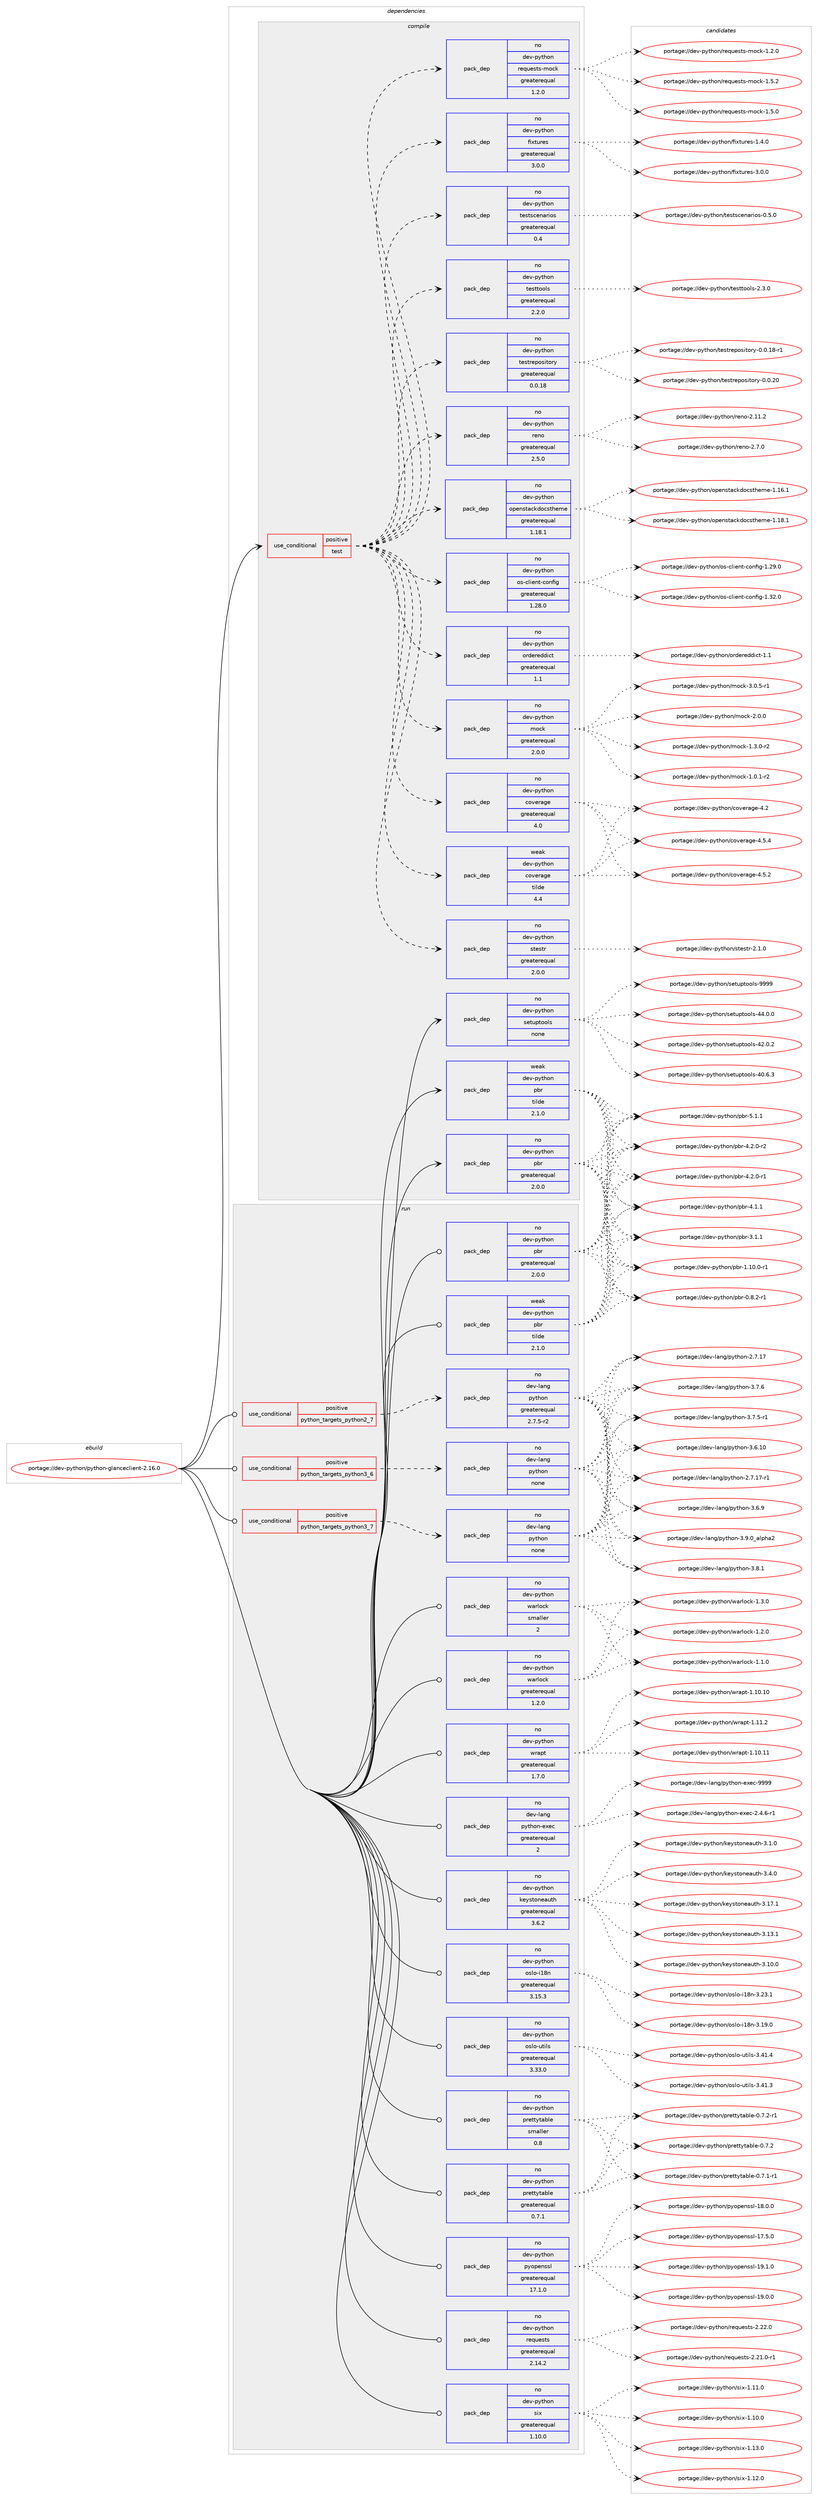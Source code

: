 digraph prolog {

# *************
# Graph options
# *************

newrank=true;
concentrate=true;
compound=true;
graph [rankdir=LR,fontname=Helvetica,fontsize=10,ranksep=1.5];#, ranksep=2.5, nodesep=0.2];
edge  [arrowhead=vee];
node  [fontname=Helvetica,fontsize=10];

# **********
# The ebuild
# **********

subgraph cluster_leftcol {
color=gray;
rank=same;
label=<<i>ebuild</i>>;
id [label="portage://dev-python/python-glanceclient-2.16.0", color=red, width=4, href="../dev-python/python-glanceclient-2.16.0.svg"];
}

# ****************
# The dependencies
# ****************

subgraph cluster_midcol {
color=gray;
label=<<i>dependencies</i>>;
subgraph cluster_compile {
fillcolor="#eeeeee";
style=filled;
label=<<i>compile</i>>;
subgraph cond107804 {
dependency432455 [label=<<TABLE BORDER="0" CELLBORDER="1" CELLSPACING="0" CELLPADDING="4"><TR><TD ROWSPAN="3" CELLPADDING="10">use_conditional</TD></TR><TR><TD>positive</TD></TR><TR><TD>test</TD></TR></TABLE>>, shape=none, color=red];
subgraph pack319736 {
dependency432456 [label=<<TABLE BORDER="0" CELLBORDER="1" CELLSPACING="0" CELLPADDING="4" WIDTH="220"><TR><TD ROWSPAN="6" CELLPADDING="30">pack_dep</TD></TR><TR><TD WIDTH="110">no</TD></TR><TR><TD>dev-python</TD></TR><TR><TD>stestr</TD></TR><TR><TD>greaterequal</TD></TR><TR><TD>2.0.0</TD></TR></TABLE>>, shape=none, color=blue];
}
dependency432455:e -> dependency432456:w [weight=20,style="dashed",arrowhead="vee"];
subgraph pack319737 {
dependency432457 [label=<<TABLE BORDER="0" CELLBORDER="1" CELLSPACING="0" CELLPADDING="4" WIDTH="220"><TR><TD ROWSPAN="6" CELLPADDING="30">pack_dep</TD></TR><TR><TD WIDTH="110">no</TD></TR><TR><TD>dev-python</TD></TR><TR><TD>coverage</TD></TR><TR><TD>greaterequal</TD></TR><TR><TD>4.0</TD></TR></TABLE>>, shape=none, color=blue];
}
dependency432455:e -> dependency432457:w [weight=20,style="dashed",arrowhead="vee"];
subgraph pack319738 {
dependency432458 [label=<<TABLE BORDER="0" CELLBORDER="1" CELLSPACING="0" CELLPADDING="4" WIDTH="220"><TR><TD ROWSPAN="6" CELLPADDING="30">pack_dep</TD></TR><TR><TD WIDTH="110">weak</TD></TR><TR><TD>dev-python</TD></TR><TR><TD>coverage</TD></TR><TR><TD>tilde</TD></TR><TR><TD>4.4</TD></TR></TABLE>>, shape=none, color=blue];
}
dependency432455:e -> dependency432458:w [weight=20,style="dashed",arrowhead="vee"];
subgraph pack319739 {
dependency432459 [label=<<TABLE BORDER="0" CELLBORDER="1" CELLSPACING="0" CELLPADDING="4" WIDTH="220"><TR><TD ROWSPAN="6" CELLPADDING="30">pack_dep</TD></TR><TR><TD WIDTH="110">no</TD></TR><TR><TD>dev-python</TD></TR><TR><TD>mock</TD></TR><TR><TD>greaterequal</TD></TR><TR><TD>2.0.0</TD></TR></TABLE>>, shape=none, color=blue];
}
dependency432455:e -> dependency432459:w [weight=20,style="dashed",arrowhead="vee"];
subgraph pack319740 {
dependency432460 [label=<<TABLE BORDER="0" CELLBORDER="1" CELLSPACING="0" CELLPADDING="4" WIDTH="220"><TR><TD ROWSPAN="6" CELLPADDING="30">pack_dep</TD></TR><TR><TD WIDTH="110">no</TD></TR><TR><TD>dev-python</TD></TR><TR><TD>ordereddict</TD></TR><TR><TD>greaterequal</TD></TR><TR><TD>1.1</TD></TR></TABLE>>, shape=none, color=blue];
}
dependency432455:e -> dependency432460:w [weight=20,style="dashed",arrowhead="vee"];
subgraph pack319741 {
dependency432461 [label=<<TABLE BORDER="0" CELLBORDER="1" CELLSPACING="0" CELLPADDING="4" WIDTH="220"><TR><TD ROWSPAN="6" CELLPADDING="30">pack_dep</TD></TR><TR><TD WIDTH="110">no</TD></TR><TR><TD>dev-python</TD></TR><TR><TD>os-client-config</TD></TR><TR><TD>greaterequal</TD></TR><TR><TD>1.28.0</TD></TR></TABLE>>, shape=none, color=blue];
}
dependency432455:e -> dependency432461:w [weight=20,style="dashed",arrowhead="vee"];
subgraph pack319742 {
dependency432462 [label=<<TABLE BORDER="0" CELLBORDER="1" CELLSPACING="0" CELLPADDING="4" WIDTH="220"><TR><TD ROWSPAN="6" CELLPADDING="30">pack_dep</TD></TR><TR><TD WIDTH="110">no</TD></TR><TR><TD>dev-python</TD></TR><TR><TD>openstackdocstheme</TD></TR><TR><TD>greaterequal</TD></TR><TR><TD>1.18.1</TD></TR></TABLE>>, shape=none, color=blue];
}
dependency432455:e -> dependency432462:w [weight=20,style="dashed",arrowhead="vee"];
subgraph pack319743 {
dependency432463 [label=<<TABLE BORDER="0" CELLBORDER="1" CELLSPACING="0" CELLPADDING="4" WIDTH="220"><TR><TD ROWSPAN="6" CELLPADDING="30">pack_dep</TD></TR><TR><TD WIDTH="110">no</TD></TR><TR><TD>dev-python</TD></TR><TR><TD>reno</TD></TR><TR><TD>greaterequal</TD></TR><TR><TD>2.5.0</TD></TR></TABLE>>, shape=none, color=blue];
}
dependency432455:e -> dependency432463:w [weight=20,style="dashed",arrowhead="vee"];
subgraph pack319744 {
dependency432464 [label=<<TABLE BORDER="0" CELLBORDER="1" CELLSPACING="0" CELLPADDING="4" WIDTH="220"><TR><TD ROWSPAN="6" CELLPADDING="30">pack_dep</TD></TR><TR><TD WIDTH="110">no</TD></TR><TR><TD>dev-python</TD></TR><TR><TD>testrepository</TD></TR><TR><TD>greaterequal</TD></TR><TR><TD>0.0.18</TD></TR></TABLE>>, shape=none, color=blue];
}
dependency432455:e -> dependency432464:w [weight=20,style="dashed",arrowhead="vee"];
subgraph pack319745 {
dependency432465 [label=<<TABLE BORDER="0" CELLBORDER="1" CELLSPACING="0" CELLPADDING="4" WIDTH="220"><TR><TD ROWSPAN="6" CELLPADDING="30">pack_dep</TD></TR><TR><TD WIDTH="110">no</TD></TR><TR><TD>dev-python</TD></TR><TR><TD>testtools</TD></TR><TR><TD>greaterequal</TD></TR><TR><TD>2.2.0</TD></TR></TABLE>>, shape=none, color=blue];
}
dependency432455:e -> dependency432465:w [weight=20,style="dashed",arrowhead="vee"];
subgraph pack319746 {
dependency432466 [label=<<TABLE BORDER="0" CELLBORDER="1" CELLSPACING="0" CELLPADDING="4" WIDTH="220"><TR><TD ROWSPAN="6" CELLPADDING="30">pack_dep</TD></TR><TR><TD WIDTH="110">no</TD></TR><TR><TD>dev-python</TD></TR><TR><TD>testscenarios</TD></TR><TR><TD>greaterequal</TD></TR><TR><TD>0.4</TD></TR></TABLE>>, shape=none, color=blue];
}
dependency432455:e -> dependency432466:w [weight=20,style="dashed",arrowhead="vee"];
subgraph pack319747 {
dependency432467 [label=<<TABLE BORDER="0" CELLBORDER="1" CELLSPACING="0" CELLPADDING="4" WIDTH="220"><TR><TD ROWSPAN="6" CELLPADDING="30">pack_dep</TD></TR><TR><TD WIDTH="110">no</TD></TR><TR><TD>dev-python</TD></TR><TR><TD>fixtures</TD></TR><TR><TD>greaterequal</TD></TR><TR><TD>3.0.0</TD></TR></TABLE>>, shape=none, color=blue];
}
dependency432455:e -> dependency432467:w [weight=20,style="dashed",arrowhead="vee"];
subgraph pack319748 {
dependency432468 [label=<<TABLE BORDER="0" CELLBORDER="1" CELLSPACING="0" CELLPADDING="4" WIDTH="220"><TR><TD ROWSPAN="6" CELLPADDING="30">pack_dep</TD></TR><TR><TD WIDTH="110">no</TD></TR><TR><TD>dev-python</TD></TR><TR><TD>requests-mock</TD></TR><TR><TD>greaterequal</TD></TR><TR><TD>1.2.0</TD></TR></TABLE>>, shape=none, color=blue];
}
dependency432455:e -> dependency432468:w [weight=20,style="dashed",arrowhead="vee"];
}
id:e -> dependency432455:w [weight=20,style="solid",arrowhead="vee"];
subgraph pack319749 {
dependency432469 [label=<<TABLE BORDER="0" CELLBORDER="1" CELLSPACING="0" CELLPADDING="4" WIDTH="220"><TR><TD ROWSPAN="6" CELLPADDING="30">pack_dep</TD></TR><TR><TD WIDTH="110">no</TD></TR><TR><TD>dev-python</TD></TR><TR><TD>pbr</TD></TR><TR><TD>greaterequal</TD></TR><TR><TD>2.0.0</TD></TR></TABLE>>, shape=none, color=blue];
}
id:e -> dependency432469:w [weight=20,style="solid",arrowhead="vee"];
subgraph pack319750 {
dependency432470 [label=<<TABLE BORDER="0" CELLBORDER="1" CELLSPACING="0" CELLPADDING="4" WIDTH="220"><TR><TD ROWSPAN="6" CELLPADDING="30">pack_dep</TD></TR><TR><TD WIDTH="110">no</TD></TR><TR><TD>dev-python</TD></TR><TR><TD>setuptools</TD></TR><TR><TD>none</TD></TR><TR><TD></TD></TR></TABLE>>, shape=none, color=blue];
}
id:e -> dependency432470:w [weight=20,style="solid",arrowhead="vee"];
subgraph pack319751 {
dependency432471 [label=<<TABLE BORDER="0" CELLBORDER="1" CELLSPACING="0" CELLPADDING="4" WIDTH="220"><TR><TD ROWSPAN="6" CELLPADDING="30">pack_dep</TD></TR><TR><TD WIDTH="110">weak</TD></TR><TR><TD>dev-python</TD></TR><TR><TD>pbr</TD></TR><TR><TD>tilde</TD></TR><TR><TD>2.1.0</TD></TR></TABLE>>, shape=none, color=blue];
}
id:e -> dependency432471:w [weight=20,style="solid",arrowhead="vee"];
}
subgraph cluster_compileandrun {
fillcolor="#eeeeee";
style=filled;
label=<<i>compile and run</i>>;
}
subgraph cluster_run {
fillcolor="#eeeeee";
style=filled;
label=<<i>run</i>>;
subgraph cond107805 {
dependency432472 [label=<<TABLE BORDER="0" CELLBORDER="1" CELLSPACING="0" CELLPADDING="4"><TR><TD ROWSPAN="3" CELLPADDING="10">use_conditional</TD></TR><TR><TD>positive</TD></TR><TR><TD>python_targets_python2_7</TD></TR></TABLE>>, shape=none, color=red];
subgraph pack319752 {
dependency432473 [label=<<TABLE BORDER="0" CELLBORDER="1" CELLSPACING="0" CELLPADDING="4" WIDTH="220"><TR><TD ROWSPAN="6" CELLPADDING="30">pack_dep</TD></TR><TR><TD WIDTH="110">no</TD></TR><TR><TD>dev-lang</TD></TR><TR><TD>python</TD></TR><TR><TD>greaterequal</TD></TR><TR><TD>2.7.5-r2</TD></TR></TABLE>>, shape=none, color=blue];
}
dependency432472:e -> dependency432473:w [weight=20,style="dashed",arrowhead="vee"];
}
id:e -> dependency432472:w [weight=20,style="solid",arrowhead="odot"];
subgraph cond107806 {
dependency432474 [label=<<TABLE BORDER="0" CELLBORDER="1" CELLSPACING="0" CELLPADDING="4"><TR><TD ROWSPAN="3" CELLPADDING="10">use_conditional</TD></TR><TR><TD>positive</TD></TR><TR><TD>python_targets_python3_6</TD></TR></TABLE>>, shape=none, color=red];
subgraph pack319753 {
dependency432475 [label=<<TABLE BORDER="0" CELLBORDER="1" CELLSPACING="0" CELLPADDING="4" WIDTH="220"><TR><TD ROWSPAN="6" CELLPADDING="30">pack_dep</TD></TR><TR><TD WIDTH="110">no</TD></TR><TR><TD>dev-lang</TD></TR><TR><TD>python</TD></TR><TR><TD>none</TD></TR><TR><TD></TD></TR></TABLE>>, shape=none, color=blue];
}
dependency432474:e -> dependency432475:w [weight=20,style="dashed",arrowhead="vee"];
}
id:e -> dependency432474:w [weight=20,style="solid",arrowhead="odot"];
subgraph cond107807 {
dependency432476 [label=<<TABLE BORDER="0" CELLBORDER="1" CELLSPACING="0" CELLPADDING="4"><TR><TD ROWSPAN="3" CELLPADDING="10">use_conditional</TD></TR><TR><TD>positive</TD></TR><TR><TD>python_targets_python3_7</TD></TR></TABLE>>, shape=none, color=red];
subgraph pack319754 {
dependency432477 [label=<<TABLE BORDER="0" CELLBORDER="1" CELLSPACING="0" CELLPADDING="4" WIDTH="220"><TR><TD ROWSPAN="6" CELLPADDING="30">pack_dep</TD></TR><TR><TD WIDTH="110">no</TD></TR><TR><TD>dev-lang</TD></TR><TR><TD>python</TD></TR><TR><TD>none</TD></TR><TR><TD></TD></TR></TABLE>>, shape=none, color=blue];
}
dependency432476:e -> dependency432477:w [weight=20,style="dashed",arrowhead="vee"];
}
id:e -> dependency432476:w [weight=20,style="solid",arrowhead="odot"];
subgraph pack319755 {
dependency432478 [label=<<TABLE BORDER="0" CELLBORDER="1" CELLSPACING="0" CELLPADDING="4" WIDTH="220"><TR><TD ROWSPAN="6" CELLPADDING="30">pack_dep</TD></TR><TR><TD WIDTH="110">no</TD></TR><TR><TD>dev-lang</TD></TR><TR><TD>python-exec</TD></TR><TR><TD>greaterequal</TD></TR><TR><TD>2</TD></TR></TABLE>>, shape=none, color=blue];
}
id:e -> dependency432478:w [weight=20,style="solid",arrowhead="odot"];
subgraph pack319756 {
dependency432479 [label=<<TABLE BORDER="0" CELLBORDER="1" CELLSPACING="0" CELLPADDING="4" WIDTH="220"><TR><TD ROWSPAN="6" CELLPADDING="30">pack_dep</TD></TR><TR><TD WIDTH="110">no</TD></TR><TR><TD>dev-python</TD></TR><TR><TD>keystoneauth</TD></TR><TR><TD>greaterequal</TD></TR><TR><TD>3.6.2</TD></TR></TABLE>>, shape=none, color=blue];
}
id:e -> dependency432479:w [weight=20,style="solid",arrowhead="odot"];
subgraph pack319757 {
dependency432480 [label=<<TABLE BORDER="0" CELLBORDER="1" CELLSPACING="0" CELLPADDING="4" WIDTH="220"><TR><TD ROWSPAN="6" CELLPADDING="30">pack_dep</TD></TR><TR><TD WIDTH="110">no</TD></TR><TR><TD>dev-python</TD></TR><TR><TD>oslo-i18n</TD></TR><TR><TD>greaterequal</TD></TR><TR><TD>3.15.3</TD></TR></TABLE>>, shape=none, color=blue];
}
id:e -> dependency432480:w [weight=20,style="solid",arrowhead="odot"];
subgraph pack319758 {
dependency432481 [label=<<TABLE BORDER="0" CELLBORDER="1" CELLSPACING="0" CELLPADDING="4" WIDTH="220"><TR><TD ROWSPAN="6" CELLPADDING="30">pack_dep</TD></TR><TR><TD WIDTH="110">no</TD></TR><TR><TD>dev-python</TD></TR><TR><TD>oslo-utils</TD></TR><TR><TD>greaterequal</TD></TR><TR><TD>3.33.0</TD></TR></TABLE>>, shape=none, color=blue];
}
id:e -> dependency432481:w [weight=20,style="solid",arrowhead="odot"];
subgraph pack319759 {
dependency432482 [label=<<TABLE BORDER="0" CELLBORDER="1" CELLSPACING="0" CELLPADDING="4" WIDTH="220"><TR><TD ROWSPAN="6" CELLPADDING="30">pack_dep</TD></TR><TR><TD WIDTH="110">no</TD></TR><TR><TD>dev-python</TD></TR><TR><TD>pbr</TD></TR><TR><TD>greaterequal</TD></TR><TR><TD>2.0.0</TD></TR></TABLE>>, shape=none, color=blue];
}
id:e -> dependency432482:w [weight=20,style="solid",arrowhead="odot"];
subgraph pack319760 {
dependency432483 [label=<<TABLE BORDER="0" CELLBORDER="1" CELLSPACING="0" CELLPADDING="4" WIDTH="220"><TR><TD ROWSPAN="6" CELLPADDING="30">pack_dep</TD></TR><TR><TD WIDTH="110">no</TD></TR><TR><TD>dev-python</TD></TR><TR><TD>prettytable</TD></TR><TR><TD>greaterequal</TD></TR><TR><TD>0.7.1</TD></TR></TABLE>>, shape=none, color=blue];
}
id:e -> dependency432483:w [weight=20,style="solid",arrowhead="odot"];
subgraph pack319761 {
dependency432484 [label=<<TABLE BORDER="0" CELLBORDER="1" CELLSPACING="0" CELLPADDING="4" WIDTH="220"><TR><TD ROWSPAN="6" CELLPADDING="30">pack_dep</TD></TR><TR><TD WIDTH="110">no</TD></TR><TR><TD>dev-python</TD></TR><TR><TD>prettytable</TD></TR><TR><TD>smaller</TD></TR><TR><TD>0.8</TD></TR></TABLE>>, shape=none, color=blue];
}
id:e -> dependency432484:w [weight=20,style="solid",arrowhead="odot"];
subgraph pack319762 {
dependency432485 [label=<<TABLE BORDER="0" CELLBORDER="1" CELLSPACING="0" CELLPADDING="4" WIDTH="220"><TR><TD ROWSPAN="6" CELLPADDING="30">pack_dep</TD></TR><TR><TD WIDTH="110">no</TD></TR><TR><TD>dev-python</TD></TR><TR><TD>pyopenssl</TD></TR><TR><TD>greaterequal</TD></TR><TR><TD>17.1.0</TD></TR></TABLE>>, shape=none, color=blue];
}
id:e -> dependency432485:w [weight=20,style="solid",arrowhead="odot"];
subgraph pack319763 {
dependency432486 [label=<<TABLE BORDER="0" CELLBORDER="1" CELLSPACING="0" CELLPADDING="4" WIDTH="220"><TR><TD ROWSPAN="6" CELLPADDING="30">pack_dep</TD></TR><TR><TD WIDTH="110">no</TD></TR><TR><TD>dev-python</TD></TR><TR><TD>requests</TD></TR><TR><TD>greaterequal</TD></TR><TR><TD>2.14.2</TD></TR></TABLE>>, shape=none, color=blue];
}
id:e -> dependency432486:w [weight=20,style="solid",arrowhead="odot"];
subgraph pack319764 {
dependency432487 [label=<<TABLE BORDER="0" CELLBORDER="1" CELLSPACING="0" CELLPADDING="4" WIDTH="220"><TR><TD ROWSPAN="6" CELLPADDING="30">pack_dep</TD></TR><TR><TD WIDTH="110">no</TD></TR><TR><TD>dev-python</TD></TR><TR><TD>six</TD></TR><TR><TD>greaterequal</TD></TR><TR><TD>1.10.0</TD></TR></TABLE>>, shape=none, color=blue];
}
id:e -> dependency432487:w [weight=20,style="solid",arrowhead="odot"];
subgraph pack319765 {
dependency432488 [label=<<TABLE BORDER="0" CELLBORDER="1" CELLSPACING="0" CELLPADDING="4" WIDTH="220"><TR><TD ROWSPAN="6" CELLPADDING="30">pack_dep</TD></TR><TR><TD WIDTH="110">no</TD></TR><TR><TD>dev-python</TD></TR><TR><TD>warlock</TD></TR><TR><TD>greaterequal</TD></TR><TR><TD>1.2.0</TD></TR></TABLE>>, shape=none, color=blue];
}
id:e -> dependency432488:w [weight=20,style="solid",arrowhead="odot"];
subgraph pack319766 {
dependency432489 [label=<<TABLE BORDER="0" CELLBORDER="1" CELLSPACING="0" CELLPADDING="4" WIDTH="220"><TR><TD ROWSPAN="6" CELLPADDING="30">pack_dep</TD></TR><TR><TD WIDTH="110">no</TD></TR><TR><TD>dev-python</TD></TR><TR><TD>warlock</TD></TR><TR><TD>smaller</TD></TR><TR><TD>2</TD></TR></TABLE>>, shape=none, color=blue];
}
id:e -> dependency432489:w [weight=20,style="solid",arrowhead="odot"];
subgraph pack319767 {
dependency432490 [label=<<TABLE BORDER="0" CELLBORDER="1" CELLSPACING="0" CELLPADDING="4" WIDTH="220"><TR><TD ROWSPAN="6" CELLPADDING="30">pack_dep</TD></TR><TR><TD WIDTH="110">no</TD></TR><TR><TD>dev-python</TD></TR><TR><TD>wrapt</TD></TR><TR><TD>greaterequal</TD></TR><TR><TD>1.7.0</TD></TR></TABLE>>, shape=none, color=blue];
}
id:e -> dependency432490:w [weight=20,style="solid",arrowhead="odot"];
subgraph pack319768 {
dependency432491 [label=<<TABLE BORDER="0" CELLBORDER="1" CELLSPACING="0" CELLPADDING="4" WIDTH="220"><TR><TD ROWSPAN="6" CELLPADDING="30">pack_dep</TD></TR><TR><TD WIDTH="110">weak</TD></TR><TR><TD>dev-python</TD></TR><TR><TD>pbr</TD></TR><TR><TD>tilde</TD></TR><TR><TD>2.1.0</TD></TR></TABLE>>, shape=none, color=blue];
}
id:e -> dependency432491:w [weight=20,style="solid",arrowhead="odot"];
}
}

# **************
# The candidates
# **************

subgraph cluster_choices {
rank=same;
color=gray;
label=<<i>candidates</i>>;

subgraph choice319736 {
color=black;
nodesep=1;
choice1001011184511212111610411111047115116101115116114455046494648 [label="portage://dev-python/stestr-2.1.0", color=red, width=4,href="../dev-python/stestr-2.1.0.svg"];
dependency432456:e -> choice1001011184511212111610411111047115116101115116114455046494648:w [style=dotted,weight="100"];
}
subgraph choice319737 {
color=black;
nodesep=1;
choice10010111845112121116104111110479911111810111497103101455246534652 [label="portage://dev-python/coverage-4.5.4", color=red, width=4,href="../dev-python/coverage-4.5.4.svg"];
choice10010111845112121116104111110479911111810111497103101455246534650 [label="portage://dev-python/coverage-4.5.2", color=red, width=4,href="../dev-python/coverage-4.5.2.svg"];
choice1001011184511212111610411111047991111181011149710310145524650 [label="portage://dev-python/coverage-4.2", color=red, width=4,href="../dev-python/coverage-4.2.svg"];
dependency432457:e -> choice10010111845112121116104111110479911111810111497103101455246534652:w [style=dotted,weight="100"];
dependency432457:e -> choice10010111845112121116104111110479911111810111497103101455246534650:w [style=dotted,weight="100"];
dependency432457:e -> choice1001011184511212111610411111047991111181011149710310145524650:w [style=dotted,weight="100"];
}
subgraph choice319738 {
color=black;
nodesep=1;
choice10010111845112121116104111110479911111810111497103101455246534652 [label="portage://dev-python/coverage-4.5.4", color=red, width=4,href="../dev-python/coverage-4.5.4.svg"];
choice10010111845112121116104111110479911111810111497103101455246534650 [label="portage://dev-python/coverage-4.5.2", color=red, width=4,href="../dev-python/coverage-4.5.2.svg"];
choice1001011184511212111610411111047991111181011149710310145524650 [label="portage://dev-python/coverage-4.2", color=red, width=4,href="../dev-python/coverage-4.2.svg"];
dependency432458:e -> choice10010111845112121116104111110479911111810111497103101455246534652:w [style=dotted,weight="100"];
dependency432458:e -> choice10010111845112121116104111110479911111810111497103101455246534650:w [style=dotted,weight="100"];
dependency432458:e -> choice1001011184511212111610411111047991111181011149710310145524650:w [style=dotted,weight="100"];
}
subgraph choice319739 {
color=black;
nodesep=1;
choice1001011184511212111610411111047109111991074551464846534511449 [label="portage://dev-python/mock-3.0.5-r1", color=red, width=4,href="../dev-python/mock-3.0.5-r1.svg"];
choice100101118451121211161041111104710911199107455046484648 [label="portage://dev-python/mock-2.0.0", color=red, width=4,href="../dev-python/mock-2.0.0.svg"];
choice1001011184511212111610411111047109111991074549465146484511450 [label="portage://dev-python/mock-1.3.0-r2", color=red, width=4,href="../dev-python/mock-1.3.0-r2.svg"];
choice1001011184511212111610411111047109111991074549464846494511450 [label="portage://dev-python/mock-1.0.1-r2", color=red, width=4,href="../dev-python/mock-1.0.1-r2.svg"];
dependency432459:e -> choice1001011184511212111610411111047109111991074551464846534511449:w [style=dotted,weight="100"];
dependency432459:e -> choice100101118451121211161041111104710911199107455046484648:w [style=dotted,weight="100"];
dependency432459:e -> choice1001011184511212111610411111047109111991074549465146484511450:w [style=dotted,weight="100"];
dependency432459:e -> choice1001011184511212111610411111047109111991074549464846494511450:w [style=dotted,weight="100"];
}
subgraph choice319740 {
color=black;
nodesep=1;
choice10010111845112121116104111110471111141001011141011001001059911645494649 [label="portage://dev-python/ordereddict-1.1", color=red, width=4,href="../dev-python/ordereddict-1.1.svg"];
dependency432460:e -> choice10010111845112121116104111110471111141001011141011001001059911645494649:w [style=dotted,weight="100"];
}
subgraph choice319741 {
color=black;
nodesep=1;
choice10010111845112121116104111110471111154599108105101110116459911111010210510345494651504648 [label="portage://dev-python/os-client-config-1.32.0", color=red, width=4,href="../dev-python/os-client-config-1.32.0.svg"];
choice10010111845112121116104111110471111154599108105101110116459911111010210510345494650574648 [label="portage://dev-python/os-client-config-1.29.0", color=red, width=4,href="../dev-python/os-client-config-1.29.0.svg"];
dependency432461:e -> choice10010111845112121116104111110471111154599108105101110116459911111010210510345494651504648:w [style=dotted,weight="100"];
dependency432461:e -> choice10010111845112121116104111110471111154599108105101110116459911111010210510345494650574648:w [style=dotted,weight="100"];
}
subgraph choice319742 {
color=black;
nodesep=1;
choice100101118451121211161041111104711111210111011511697991071001119911511610410110910145494649564649 [label="portage://dev-python/openstackdocstheme-1.18.1", color=red, width=4,href="../dev-python/openstackdocstheme-1.18.1.svg"];
choice100101118451121211161041111104711111210111011511697991071001119911511610410110910145494649544649 [label="portage://dev-python/openstackdocstheme-1.16.1", color=red, width=4,href="../dev-python/openstackdocstheme-1.16.1.svg"];
dependency432462:e -> choice100101118451121211161041111104711111210111011511697991071001119911511610410110910145494649564649:w [style=dotted,weight="100"];
dependency432462:e -> choice100101118451121211161041111104711111210111011511697991071001119911511610410110910145494649544649:w [style=dotted,weight="100"];
}
subgraph choice319743 {
color=black;
nodesep=1;
choice1001011184511212111610411111047114101110111455046554648 [label="portage://dev-python/reno-2.7.0", color=red, width=4,href="../dev-python/reno-2.7.0.svg"];
choice100101118451121211161041111104711410111011145504649494650 [label="portage://dev-python/reno-2.11.2", color=red, width=4,href="../dev-python/reno-2.11.2.svg"];
dependency432463:e -> choice1001011184511212111610411111047114101110111455046554648:w [style=dotted,weight="100"];
dependency432463:e -> choice100101118451121211161041111104711410111011145504649494650:w [style=dotted,weight="100"];
}
subgraph choice319744 {
color=black;
nodesep=1;
choice100101118451121211161041111104711610111511611410111211111510511611111412145484648465048 [label="portage://dev-python/testrepository-0.0.20", color=red, width=4,href="../dev-python/testrepository-0.0.20.svg"];
choice1001011184511212111610411111047116101115116114101112111115105116111114121454846484649564511449 [label="portage://dev-python/testrepository-0.0.18-r1", color=red, width=4,href="../dev-python/testrepository-0.0.18-r1.svg"];
dependency432464:e -> choice100101118451121211161041111104711610111511611410111211111510511611111412145484648465048:w [style=dotted,weight="100"];
dependency432464:e -> choice1001011184511212111610411111047116101115116114101112111115105116111114121454846484649564511449:w [style=dotted,weight="100"];
}
subgraph choice319745 {
color=black;
nodesep=1;
choice1001011184511212111610411111047116101115116116111111108115455046514648 [label="portage://dev-python/testtools-2.3.0", color=red, width=4,href="../dev-python/testtools-2.3.0.svg"];
dependency432465:e -> choice1001011184511212111610411111047116101115116116111111108115455046514648:w [style=dotted,weight="100"];
}
subgraph choice319746 {
color=black;
nodesep=1;
choice10010111845112121116104111110471161011151161159910111097114105111115454846534648 [label="portage://dev-python/testscenarios-0.5.0", color=red, width=4,href="../dev-python/testscenarios-0.5.0.svg"];
dependency432466:e -> choice10010111845112121116104111110471161011151161159910111097114105111115454846534648:w [style=dotted,weight="100"];
}
subgraph choice319747 {
color=black;
nodesep=1;
choice1001011184511212111610411111047102105120116117114101115455146484648 [label="portage://dev-python/fixtures-3.0.0", color=red, width=4,href="../dev-python/fixtures-3.0.0.svg"];
choice1001011184511212111610411111047102105120116117114101115454946524648 [label="portage://dev-python/fixtures-1.4.0", color=red, width=4,href="../dev-python/fixtures-1.4.0.svg"];
dependency432467:e -> choice1001011184511212111610411111047102105120116117114101115455146484648:w [style=dotted,weight="100"];
dependency432467:e -> choice1001011184511212111610411111047102105120116117114101115454946524648:w [style=dotted,weight="100"];
}
subgraph choice319748 {
color=black;
nodesep=1;
choice10010111845112121116104111110471141011131171011151161154510911199107454946534650 [label="portage://dev-python/requests-mock-1.5.2", color=red, width=4,href="../dev-python/requests-mock-1.5.2.svg"];
choice10010111845112121116104111110471141011131171011151161154510911199107454946534648 [label="portage://dev-python/requests-mock-1.5.0", color=red, width=4,href="../dev-python/requests-mock-1.5.0.svg"];
choice10010111845112121116104111110471141011131171011151161154510911199107454946504648 [label="portage://dev-python/requests-mock-1.2.0", color=red, width=4,href="../dev-python/requests-mock-1.2.0.svg"];
dependency432468:e -> choice10010111845112121116104111110471141011131171011151161154510911199107454946534650:w [style=dotted,weight="100"];
dependency432468:e -> choice10010111845112121116104111110471141011131171011151161154510911199107454946534648:w [style=dotted,weight="100"];
dependency432468:e -> choice10010111845112121116104111110471141011131171011151161154510911199107454946504648:w [style=dotted,weight="100"];
}
subgraph choice319749 {
color=black;
nodesep=1;
choice100101118451121211161041111104711298114455346494649 [label="portage://dev-python/pbr-5.1.1", color=red, width=4,href="../dev-python/pbr-5.1.1.svg"];
choice1001011184511212111610411111047112981144552465046484511450 [label="portage://dev-python/pbr-4.2.0-r2", color=red, width=4,href="../dev-python/pbr-4.2.0-r2.svg"];
choice1001011184511212111610411111047112981144552465046484511449 [label="portage://dev-python/pbr-4.2.0-r1", color=red, width=4,href="../dev-python/pbr-4.2.0-r1.svg"];
choice100101118451121211161041111104711298114455246494649 [label="portage://dev-python/pbr-4.1.1", color=red, width=4,href="../dev-python/pbr-4.1.1.svg"];
choice100101118451121211161041111104711298114455146494649 [label="portage://dev-python/pbr-3.1.1", color=red, width=4,href="../dev-python/pbr-3.1.1.svg"];
choice100101118451121211161041111104711298114454946494846484511449 [label="portage://dev-python/pbr-1.10.0-r1", color=red, width=4,href="../dev-python/pbr-1.10.0-r1.svg"];
choice1001011184511212111610411111047112981144548465646504511449 [label="portage://dev-python/pbr-0.8.2-r1", color=red, width=4,href="../dev-python/pbr-0.8.2-r1.svg"];
dependency432469:e -> choice100101118451121211161041111104711298114455346494649:w [style=dotted,weight="100"];
dependency432469:e -> choice1001011184511212111610411111047112981144552465046484511450:w [style=dotted,weight="100"];
dependency432469:e -> choice1001011184511212111610411111047112981144552465046484511449:w [style=dotted,weight="100"];
dependency432469:e -> choice100101118451121211161041111104711298114455246494649:w [style=dotted,weight="100"];
dependency432469:e -> choice100101118451121211161041111104711298114455146494649:w [style=dotted,weight="100"];
dependency432469:e -> choice100101118451121211161041111104711298114454946494846484511449:w [style=dotted,weight="100"];
dependency432469:e -> choice1001011184511212111610411111047112981144548465646504511449:w [style=dotted,weight="100"];
}
subgraph choice319750 {
color=black;
nodesep=1;
choice10010111845112121116104111110471151011161171121161111111081154557575757 [label="portage://dev-python/setuptools-9999", color=red, width=4,href="../dev-python/setuptools-9999.svg"];
choice100101118451121211161041111104711510111611711211611111110811545525246484648 [label="portage://dev-python/setuptools-44.0.0", color=red, width=4,href="../dev-python/setuptools-44.0.0.svg"];
choice100101118451121211161041111104711510111611711211611111110811545525046484650 [label="portage://dev-python/setuptools-42.0.2", color=red, width=4,href="../dev-python/setuptools-42.0.2.svg"];
choice100101118451121211161041111104711510111611711211611111110811545524846544651 [label="portage://dev-python/setuptools-40.6.3", color=red, width=4,href="../dev-python/setuptools-40.6.3.svg"];
dependency432470:e -> choice10010111845112121116104111110471151011161171121161111111081154557575757:w [style=dotted,weight="100"];
dependency432470:e -> choice100101118451121211161041111104711510111611711211611111110811545525246484648:w [style=dotted,weight="100"];
dependency432470:e -> choice100101118451121211161041111104711510111611711211611111110811545525046484650:w [style=dotted,weight="100"];
dependency432470:e -> choice100101118451121211161041111104711510111611711211611111110811545524846544651:w [style=dotted,weight="100"];
}
subgraph choice319751 {
color=black;
nodesep=1;
choice100101118451121211161041111104711298114455346494649 [label="portage://dev-python/pbr-5.1.1", color=red, width=4,href="../dev-python/pbr-5.1.1.svg"];
choice1001011184511212111610411111047112981144552465046484511450 [label="portage://dev-python/pbr-4.2.0-r2", color=red, width=4,href="../dev-python/pbr-4.2.0-r2.svg"];
choice1001011184511212111610411111047112981144552465046484511449 [label="portage://dev-python/pbr-4.2.0-r1", color=red, width=4,href="../dev-python/pbr-4.2.0-r1.svg"];
choice100101118451121211161041111104711298114455246494649 [label="portage://dev-python/pbr-4.1.1", color=red, width=4,href="../dev-python/pbr-4.1.1.svg"];
choice100101118451121211161041111104711298114455146494649 [label="portage://dev-python/pbr-3.1.1", color=red, width=4,href="../dev-python/pbr-3.1.1.svg"];
choice100101118451121211161041111104711298114454946494846484511449 [label="portage://dev-python/pbr-1.10.0-r1", color=red, width=4,href="../dev-python/pbr-1.10.0-r1.svg"];
choice1001011184511212111610411111047112981144548465646504511449 [label="portage://dev-python/pbr-0.8.2-r1", color=red, width=4,href="../dev-python/pbr-0.8.2-r1.svg"];
dependency432471:e -> choice100101118451121211161041111104711298114455346494649:w [style=dotted,weight="100"];
dependency432471:e -> choice1001011184511212111610411111047112981144552465046484511450:w [style=dotted,weight="100"];
dependency432471:e -> choice1001011184511212111610411111047112981144552465046484511449:w [style=dotted,weight="100"];
dependency432471:e -> choice100101118451121211161041111104711298114455246494649:w [style=dotted,weight="100"];
dependency432471:e -> choice100101118451121211161041111104711298114455146494649:w [style=dotted,weight="100"];
dependency432471:e -> choice100101118451121211161041111104711298114454946494846484511449:w [style=dotted,weight="100"];
dependency432471:e -> choice1001011184511212111610411111047112981144548465646504511449:w [style=dotted,weight="100"];
}
subgraph choice319752 {
color=black;
nodesep=1;
choice10010111845108971101034711212111610411111045514657464895971081121049750 [label="portage://dev-lang/python-3.9.0_alpha2", color=red, width=4,href="../dev-lang/python-3.9.0_alpha2.svg"];
choice100101118451089711010347112121116104111110455146564649 [label="portage://dev-lang/python-3.8.1", color=red, width=4,href="../dev-lang/python-3.8.1.svg"];
choice100101118451089711010347112121116104111110455146554654 [label="portage://dev-lang/python-3.7.6", color=red, width=4,href="../dev-lang/python-3.7.6.svg"];
choice1001011184510897110103471121211161041111104551465546534511449 [label="portage://dev-lang/python-3.7.5-r1", color=red, width=4,href="../dev-lang/python-3.7.5-r1.svg"];
choice100101118451089711010347112121116104111110455146544657 [label="portage://dev-lang/python-3.6.9", color=red, width=4,href="../dev-lang/python-3.6.9.svg"];
choice10010111845108971101034711212111610411111045514654464948 [label="portage://dev-lang/python-3.6.10", color=red, width=4,href="../dev-lang/python-3.6.10.svg"];
choice100101118451089711010347112121116104111110455046554649554511449 [label="portage://dev-lang/python-2.7.17-r1", color=red, width=4,href="../dev-lang/python-2.7.17-r1.svg"];
choice10010111845108971101034711212111610411111045504655464955 [label="portage://dev-lang/python-2.7.17", color=red, width=4,href="../dev-lang/python-2.7.17.svg"];
dependency432473:e -> choice10010111845108971101034711212111610411111045514657464895971081121049750:w [style=dotted,weight="100"];
dependency432473:e -> choice100101118451089711010347112121116104111110455146564649:w [style=dotted,weight="100"];
dependency432473:e -> choice100101118451089711010347112121116104111110455146554654:w [style=dotted,weight="100"];
dependency432473:e -> choice1001011184510897110103471121211161041111104551465546534511449:w [style=dotted,weight="100"];
dependency432473:e -> choice100101118451089711010347112121116104111110455146544657:w [style=dotted,weight="100"];
dependency432473:e -> choice10010111845108971101034711212111610411111045514654464948:w [style=dotted,weight="100"];
dependency432473:e -> choice100101118451089711010347112121116104111110455046554649554511449:w [style=dotted,weight="100"];
dependency432473:e -> choice10010111845108971101034711212111610411111045504655464955:w [style=dotted,weight="100"];
}
subgraph choice319753 {
color=black;
nodesep=1;
choice10010111845108971101034711212111610411111045514657464895971081121049750 [label="portage://dev-lang/python-3.9.0_alpha2", color=red, width=4,href="../dev-lang/python-3.9.0_alpha2.svg"];
choice100101118451089711010347112121116104111110455146564649 [label="portage://dev-lang/python-3.8.1", color=red, width=4,href="../dev-lang/python-3.8.1.svg"];
choice100101118451089711010347112121116104111110455146554654 [label="portage://dev-lang/python-3.7.6", color=red, width=4,href="../dev-lang/python-3.7.6.svg"];
choice1001011184510897110103471121211161041111104551465546534511449 [label="portage://dev-lang/python-3.7.5-r1", color=red, width=4,href="../dev-lang/python-3.7.5-r1.svg"];
choice100101118451089711010347112121116104111110455146544657 [label="portage://dev-lang/python-3.6.9", color=red, width=4,href="../dev-lang/python-3.6.9.svg"];
choice10010111845108971101034711212111610411111045514654464948 [label="portage://dev-lang/python-3.6.10", color=red, width=4,href="../dev-lang/python-3.6.10.svg"];
choice100101118451089711010347112121116104111110455046554649554511449 [label="portage://dev-lang/python-2.7.17-r1", color=red, width=4,href="../dev-lang/python-2.7.17-r1.svg"];
choice10010111845108971101034711212111610411111045504655464955 [label="portage://dev-lang/python-2.7.17", color=red, width=4,href="../dev-lang/python-2.7.17.svg"];
dependency432475:e -> choice10010111845108971101034711212111610411111045514657464895971081121049750:w [style=dotted,weight="100"];
dependency432475:e -> choice100101118451089711010347112121116104111110455146564649:w [style=dotted,weight="100"];
dependency432475:e -> choice100101118451089711010347112121116104111110455146554654:w [style=dotted,weight="100"];
dependency432475:e -> choice1001011184510897110103471121211161041111104551465546534511449:w [style=dotted,weight="100"];
dependency432475:e -> choice100101118451089711010347112121116104111110455146544657:w [style=dotted,weight="100"];
dependency432475:e -> choice10010111845108971101034711212111610411111045514654464948:w [style=dotted,weight="100"];
dependency432475:e -> choice100101118451089711010347112121116104111110455046554649554511449:w [style=dotted,weight="100"];
dependency432475:e -> choice10010111845108971101034711212111610411111045504655464955:w [style=dotted,weight="100"];
}
subgraph choice319754 {
color=black;
nodesep=1;
choice10010111845108971101034711212111610411111045514657464895971081121049750 [label="portage://dev-lang/python-3.9.0_alpha2", color=red, width=4,href="../dev-lang/python-3.9.0_alpha2.svg"];
choice100101118451089711010347112121116104111110455146564649 [label="portage://dev-lang/python-3.8.1", color=red, width=4,href="../dev-lang/python-3.8.1.svg"];
choice100101118451089711010347112121116104111110455146554654 [label="portage://dev-lang/python-3.7.6", color=red, width=4,href="../dev-lang/python-3.7.6.svg"];
choice1001011184510897110103471121211161041111104551465546534511449 [label="portage://dev-lang/python-3.7.5-r1", color=red, width=4,href="../dev-lang/python-3.7.5-r1.svg"];
choice100101118451089711010347112121116104111110455146544657 [label="portage://dev-lang/python-3.6.9", color=red, width=4,href="../dev-lang/python-3.6.9.svg"];
choice10010111845108971101034711212111610411111045514654464948 [label="portage://dev-lang/python-3.6.10", color=red, width=4,href="../dev-lang/python-3.6.10.svg"];
choice100101118451089711010347112121116104111110455046554649554511449 [label="portage://dev-lang/python-2.7.17-r1", color=red, width=4,href="../dev-lang/python-2.7.17-r1.svg"];
choice10010111845108971101034711212111610411111045504655464955 [label="portage://dev-lang/python-2.7.17", color=red, width=4,href="../dev-lang/python-2.7.17.svg"];
dependency432477:e -> choice10010111845108971101034711212111610411111045514657464895971081121049750:w [style=dotted,weight="100"];
dependency432477:e -> choice100101118451089711010347112121116104111110455146564649:w [style=dotted,weight="100"];
dependency432477:e -> choice100101118451089711010347112121116104111110455146554654:w [style=dotted,weight="100"];
dependency432477:e -> choice1001011184510897110103471121211161041111104551465546534511449:w [style=dotted,weight="100"];
dependency432477:e -> choice100101118451089711010347112121116104111110455146544657:w [style=dotted,weight="100"];
dependency432477:e -> choice10010111845108971101034711212111610411111045514654464948:w [style=dotted,weight="100"];
dependency432477:e -> choice100101118451089711010347112121116104111110455046554649554511449:w [style=dotted,weight="100"];
dependency432477:e -> choice10010111845108971101034711212111610411111045504655464955:w [style=dotted,weight="100"];
}
subgraph choice319755 {
color=black;
nodesep=1;
choice10010111845108971101034711212111610411111045101120101994557575757 [label="portage://dev-lang/python-exec-9999", color=red, width=4,href="../dev-lang/python-exec-9999.svg"];
choice10010111845108971101034711212111610411111045101120101994550465246544511449 [label="portage://dev-lang/python-exec-2.4.6-r1", color=red, width=4,href="../dev-lang/python-exec-2.4.6-r1.svg"];
dependency432478:e -> choice10010111845108971101034711212111610411111045101120101994557575757:w [style=dotted,weight="100"];
dependency432478:e -> choice10010111845108971101034711212111610411111045101120101994550465246544511449:w [style=dotted,weight="100"];
}
subgraph choice319756 {
color=black;
nodesep=1;
choice100101118451121211161041111104710710112111511611111010197117116104455146524648 [label="portage://dev-python/keystoneauth-3.4.0", color=red, width=4,href="../dev-python/keystoneauth-3.4.0.svg"];
choice10010111845112121116104111110471071011211151161111101019711711610445514649554649 [label="portage://dev-python/keystoneauth-3.17.1", color=red, width=4,href="../dev-python/keystoneauth-3.17.1.svg"];
choice10010111845112121116104111110471071011211151161111101019711711610445514649514649 [label="portage://dev-python/keystoneauth-3.13.1", color=red, width=4,href="../dev-python/keystoneauth-3.13.1.svg"];
choice10010111845112121116104111110471071011211151161111101019711711610445514649484648 [label="portage://dev-python/keystoneauth-3.10.0", color=red, width=4,href="../dev-python/keystoneauth-3.10.0.svg"];
choice100101118451121211161041111104710710112111511611111010197117116104455146494648 [label="portage://dev-python/keystoneauth-3.1.0", color=red, width=4,href="../dev-python/keystoneauth-3.1.0.svg"];
dependency432479:e -> choice100101118451121211161041111104710710112111511611111010197117116104455146524648:w [style=dotted,weight="100"];
dependency432479:e -> choice10010111845112121116104111110471071011211151161111101019711711610445514649554649:w [style=dotted,weight="100"];
dependency432479:e -> choice10010111845112121116104111110471071011211151161111101019711711610445514649514649:w [style=dotted,weight="100"];
dependency432479:e -> choice10010111845112121116104111110471071011211151161111101019711711610445514649484648:w [style=dotted,weight="100"];
dependency432479:e -> choice100101118451121211161041111104710710112111511611111010197117116104455146494648:w [style=dotted,weight="100"];
}
subgraph choice319757 {
color=black;
nodesep=1;
choice100101118451121211161041111104711111510811145105495611045514650514649 [label="portage://dev-python/oslo-i18n-3.23.1", color=red, width=4,href="../dev-python/oslo-i18n-3.23.1.svg"];
choice100101118451121211161041111104711111510811145105495611045514649574648 [label="portage://dev-python/oslo-i18n-3.19.0", color=red, width=4,href="../dev-python/oslo-i18n-3.19.0.svg"];
dependency432480:e -> choice100101118451121211161041111104711111510811145105495611045514650514649:w [style=dotted,weight="100"];
dependency432480:e -> choice100101118451121211161041111104711111510811145105495611045514649574648:w [style=dotted,weight="100"];
}
subgraph choice319758 {
color=black;
nodesep=1;
choice10010111845112121116104111110471111151081114511711610510811545514652494652 [label="portage://dev-python/oslo-utils-3.41.4", color=red, width=4,href="../dev-python/oslo-utils-3.41.4.svg"];
choice10010111845112121116104111110471111151081114511711610510811545514652494651 [label="portage://dev-python/oslo-utils-3.41.3", color=red, width=4,href="../dev-python/oslo-utils-3.41.3.svg"];
dependency432481:e -> choice10010111845112121116104111110471111151081114511711610510811545514652494652:w [style=dotted,weight="100"];
dependency432481:e -> choice10010111845112121116104111110471111151081114511711610510811545514652494651:w [style=dotted,weight="100"];
}
subgraph choice319759 {
color=black;
nodesep=1;
choice100101118451121211161041111104711298114455346494649 [label="portage://dev-python/pbr-5.1.1", color=red, width=4,href="../dev-python/pbr-5.1.1.svg"];
choice1001011184511212111610411111047112981144552465046484511450 [label="portage://dev-python/pbr-4.2.0-r2", color=red, width=4,href="../dev-python/pbr-4.2.0-r2.svg"];
choice1001011184511212111610411111047112981144552465046484511449 [label="portage://dev-python/pbr-4.2.0-r1", color=red, width=4,href="../dev-python/pbr-4.2.0-r1.svg"];
choice100101118451121211161041111104711298114455246494649 [label="portage://dev-python/pbr-4.1.1", color=red, width=4,href="../dev-python/pbr-4.1.1.svg"];
choice100101118451121211161041111104711298114455146494649 [label="portage://dev-python/pbr-3.1.1", color=red, width=4,href="../dev-python/pbr-3.1.1.svg"];
choice100101118451121211161041111104711298114454946494846484511449 [label="portage://dev-python/pbr-1.10.0-r1", color=red, width=4,href="../dev-python/pbr-1.10.0-r1.svg"];
choice1001011184511212111610411111047112981144548465646504511449 [label="portage://dev-python/pbr-0.8.2-r1", color=red, width=4,href="../dev-python/pbr-0.8.2-r1.svg"];
dependency432482:e -> choice100101118451121211161041111104711298114455346494649:w [style=dotted,weight="100"];
dependency432482:e -> choice1001011184511212111610411111047112981144552465046484511450:w [style=dotted,weight="100"];
dependency432482:e -> choice1001011184511212111610411111047112981144552465046484511449:w [style=dotted,weight="100"];
dependency432482:e -> choice100101118451121211161041111104711298114455246494649:w [style=dotted,weight="100"];
dependency432482:e -> choice100101118451121211161041111104711298114455146494649:w [style=dotted,weight="100"];
dependency432482:e -> choice100101118451121211161041111104711298114454946494846484511449:w [style=dotted,weight="100"];
dependency432482:e -> choice1001011184511212111610411111047112981144548465646504511449:w [style=dotted,weight="100"];
}
subgraph choice319760 {
color=black;
nodesep=1;
choice100101118451121211161041111104711211410111611612111697981081014548465546504511449 [label="portage://dev-python/prettytable-0.7.2-r1", color=red, width=4,href="../dev-python/prettytable-0.7.2-r1.svg"];
choice10010111845112121116104111110471121141011161161211169798108101454846554650 [label="portage://dev-python/prettytable-0.7.2", color=red, width=4,href="../dev-python/prettytable-0.7.2.svg"];
choice100101118451121211161041111104711211410111611612111697981081014548465546494511449 [label="portage://dev-python/prettytable-0.7.1-r1", color=red, width=4,href="../dev-python/prettytable-0.7.1-r1.svg"];
dependency432483:e -> choice100101118451121211161041111104711211410111611612111697981081014548465546504511449:w [style=dotted,weight="100"];
dependency432483:e -> choice10010111845112121116104111110471121141011161161211169798108101454846554650:w [style=dotted,weight="100"];
dependency432483:e -> choice100101118451121211161041111104711211410111611612111697981081014548465546494511449:w [style=dotted,weight="100"];
}
subgraph choice319761 {
color=black;
nodesep=1;
choice100101118451121211161041111104711211410111611612111697981081014548465546504511449 [label="portage://dev-python/prettytable-0.7.2-r1", color=red, width=4,href="../dev-python/prettytable-0.7.2-r1.svg"];
choice10010111845112121116104111110471121141011161161211169798108101454846554650 [label="portage://dev-python/prettytable-0.7.2", color=red, width=4,href="../dev-python/prettytable-0.7.2.svg"];
choice100101118451121211161041111104711211410111611612111697981081014548465546494511449 [label="portage://dev-python/prettytable-0.7.1-r1", color=red, width=4,href="../dev-python/prettytable-0.7.1-r1.svg"];
dependency432484:e -> choice100101118451121211161041111104711211410111611612111697981081014548465546504511449:w [style=dotted,weight="100"];
dependency432484:e -> choice10010111845112121116104111110471121141011161161211169798108101454846554650:w [style=dotted,weight="100"];
dependency432484:e -> choice100101118451121211161041111104711211410111611612111697981081014548465546494511449:w [style=dotted,weight="100"];
}
subgraph choice319762 {
color=black;
nodesep=1;
choice100101118451121211161041111104711212111111210111011511510845495746494648 [label="portage://dev-python/pyopenssl-19.1.0", color=red, width=4,href="../dev-python/pyopenssl-19.1.0.svg"];
choice100101118451121211161041111104711212111111210111011511510845495746484648 [label="portage://dev-python/pyopenssl-19.0.0", color=red, width=4,href="../dev-python/pyopenssl-19.0.0.svg"];
choice100101118451121211161041111104711212111111210111011511510845495646484648 [label="portage://dev-python/pyopenssl-18.0.0", color=red, width=4,href="../dev-python/pyopenssl-18.0.0.svg"];
choice100101118451121211161041111104711212111111210111011511510845495546534648 [label="portage://dev-python/pyopenssl-17.5.0", color=red, width=4,href="../dev-python/pyopenssl-17.5.0.svg"];
dependency432485:e -> choice100101118451121211161041111104711212111111210111011511510845495746494648:w [style=dotted,weight="100"];
dependency432485:e -> choice100101118451121211161041111104711212111111210111011511510845495746484648:w [style=dotted,weight="100"];
dependency432485:e -> choice100101118451121211161041111104711212111111210111011511510845495646484648:w [style=dotted,weight="100"];
dependency432485:e -> choice100101118451121211161041111104711212111111210111011511510845495546534648:w [style=dotted,weight="100"];
}
subgraph choice319763 {
color=black;
nodesep=1;
choice100101118451121211161041111104711410111311710111511611545504650504648 [label="portage://dev-python/requests-2.22.0", color=red, width=4,href="../dev-python/requests-2.22.0.svg"];
choice1001011184511212111610411111047114101113117101115116115455046504946484511449 [label="portage://dev-python/requests-2.21.0-r1", color=red, width=4,href="../dev-python/requests-2.21.0-r1.svg"];
dependency432486:e -> choice100101118451121211161041111104711410111311710111511611545504650504648:w [style=dotted,weight="100"];
dependency432486:e -> choice1001011184511212111610411111047114101113117101115116115455046504946484511449:w [style=dotted,weight="100"];
}
subgraph choice319764 {
color=black;
nodesep=1;
choice100101118451121211161041111104711510512045494649514648 [label="portage://dev-python/six-1.13.0", color=red, width=4,href="../dev-python/six-1.13.0.svg"];
choice100101118451121211161041111104711510512045494649504648 [label="portage://dev-python/six-1.12.0", color=red, width=4,href="../dev-python/six-1.12.0.svg"];
choice100101118451121211161041111104711510512045494649494648 [label="portage://dev-python/six-1.11.0", color=red, width=4,href="../dev-python/six-1.11.0.svg"];
choice100101118451121211161041111104711510512045494649484648 [label="portage://dev-python/six-1.10.0", color=red, width=4,href="../dev-python/six-1.10.0.svg"];
dependency432487:e -> choice100101118451121211161041111104711510512045494649514648:w [style=dotted,weight="100"];
dependency432487:e -> choice100101118451121211161041111104711510512045494649504648:w [style=dotted,weight="100"];
dependency432487:e -> choice100101118451121211161041111104711510512045494649494648:w [style=dotted,weight="100"];
dependency432487:e -> choice100101118451121211161041111104711510512045494649484648:w [style=dotted,weight="100"];
}
subgraph choice319765 {
color=black;
nodesep=1;
choice10010111845112121116104111110471199711410811199107454946514648 [label="portage://dev-python/warlock-1.3.0", color=red, width=4,href="../dev-python/warlock-1.3.0.svg"];
choice10010111845112121116104111110471199711410811199107454946504648 [label="portage://dev-python/warlock-1.2.0", color=red, width=4,href="../dev-python/warlock-1.2.0.svg"];
choice10010111845112121116104111110471199711410811199107454946494648 [label="portage://dev-python/warlock-1.1.0", color=red, width=4,href="../dev-python/warlock-1.1.0.svg"];
dependency432488:e -> choice10010111845112121116104111110471199711410811199107454946514648:w [style=dotted,weight="100"];
dependency432488:e -> choice10010111845112121116104111110471199711410811199107454946504648:w [style=dotted,weight="100"];
dependency432488:e -> choice10010111845112121116104111110471199711410811199107454946494648:w [style=dotted,weight="100"];
}
subgraph choice319766 {
color=black;
nodesep=1;
choice10010111845112121116104111110471199711410811199107454946514648 [label="portage://dev-python/warlock-1.3.0", color=red, width=4,href="../dev-python/warlock-1.3.0.svg"];
choice10010111845112121116104111110471199711410811199107454946504648 [label="portage://dev-python/warlock-1.2.0", color=red, width=4,href="../dev-python/warlock-1.2.0.svg"];
choice10010111845112121116104111110471199711410811199107454946494648 [label="portage://dev-python/warlock-1.1.0", color=red, width=4,href="../dev-python/warlock-1.1.0.svg"];
dependency432489:e -> choice10010111845112121116104111110471199711410811199107454946514648:w [style=dotted,weight="100"];
dependency432489:e -> choice10010111845112121116104111110471199711410811199107454946504648:w [style=dotted,weight="100"];
dependency432489:e -> choice10010111845112121116104111110471199711410811199107454946494648:w [style=dotted,weight="100"];
}
subgraph choice319767 {
color=black;
nodesep=1;
choice10010111845112121116104111110471191149711211645494649494650 [label="portage://dev-python/wrapt-1.11.2", color=red, width=4,href="../dev-python/wrapt-1.11.2.svg"];
choice1001011184511212111610411111047119114971121164549464948464949 [label="portage://dev-python/wrapt-1.10.11", color=red, width=4,href="../dev-python/wrapt-1.10.11.svg"];
choice1001011184511212111610411111047119114971121164549464948464948 [label="portage://dev-python/wrapt-1.10.10", color=red, width=4,href="../dev-python/wrapt-1.10.10.svg"];
dependency432490:e -> choice10010111845112121116104111110471191149711211645494649494650:w [style=dotted,weight="100"];
dependency432490:e -> choice1001011184511212111610411111047119114971121164549464948464949:w [style=dotted,weight="100"];
dependency432490:e -> choice1001011184511212111610411111047119114971121164549464948464948:w [style=dotted,weight="100"];
}
subgraph choice319768 {
color=black;
nodesep=1;
choice100101118451121211161041111104711298114455346494649 [label="portage://dev-python/pbr-5.1.1", color=red, width=4,href="../dev-python/pbr-5.1.1.svg"];
choice1001011184511212111610411111047112981144552465046484511450 [label="portage://dev-python/pbr-4.2.0-r2", color=red, width=4,href="../dev-python/pbr-4.2.0-r2.svg"];
choice1001011184511212111610411111047112981144552465046484511449 [label="portage://dev-python/pbr-4.2.0-r1", color=red, width=4,href="../dev-python/pbr-4.2.0-r1.svg"];
choice100101118451121211161041111104711298114455246494649 [label="portage://dev-python/pbr-4.1.1", color=red, width=4,href="../dev-python/pbr-4.1.1.svg"];
choice100101118451121211161041111104711298114455146494649 [label="portage://dev-python/pbr-3.1.1", color=red, width=4,href="../dev-python/pbr-3.1.1.svg"];
choice100101118451121211161041111104711298114454946494846484511449 [label="portage://dev-python/pbr-1.10.0-r1", color=red, width=4,href="../dev-python/pbr-1.10.0-r1.svg"];
choice1001011184511212111610411111047112981144548465646504511449 [label="portage://dev-python/pbr-0.8.2-r1", color=red, width=4,href="../dev-python/pbr-0.8.2-r1.svg"];
dependency432491:e -> choice100101118451121211161041111104711298114455346494649:w [style=dotted,weight="100"];
dependency432491:e -> choice1001011184511212111610411111047112981144552465046484511450:w [style=dotted,weight="100"];
dependency432491:e -> choice1001011184511212111610411111047112981144552465046484511449:w [style=dotted,weight="100"];
dependency432491:e -> choice100101118451121211161041111104711298114455246494649:w [style=dotted,weight="100"];
dependency432491:e -> choice100101118451121211161041111104711298114455146494649:w [style=dotted,weight="100"];
dependency432491:e -> choice100101118451121211161041111104711298114454946494846484511449:w [style=dotted,weight="100"];
dependency432491:e -> choice1001011184511212111610411111047112981144548465646504511449:w [style=dotted,weight="100"];
}
}

}
